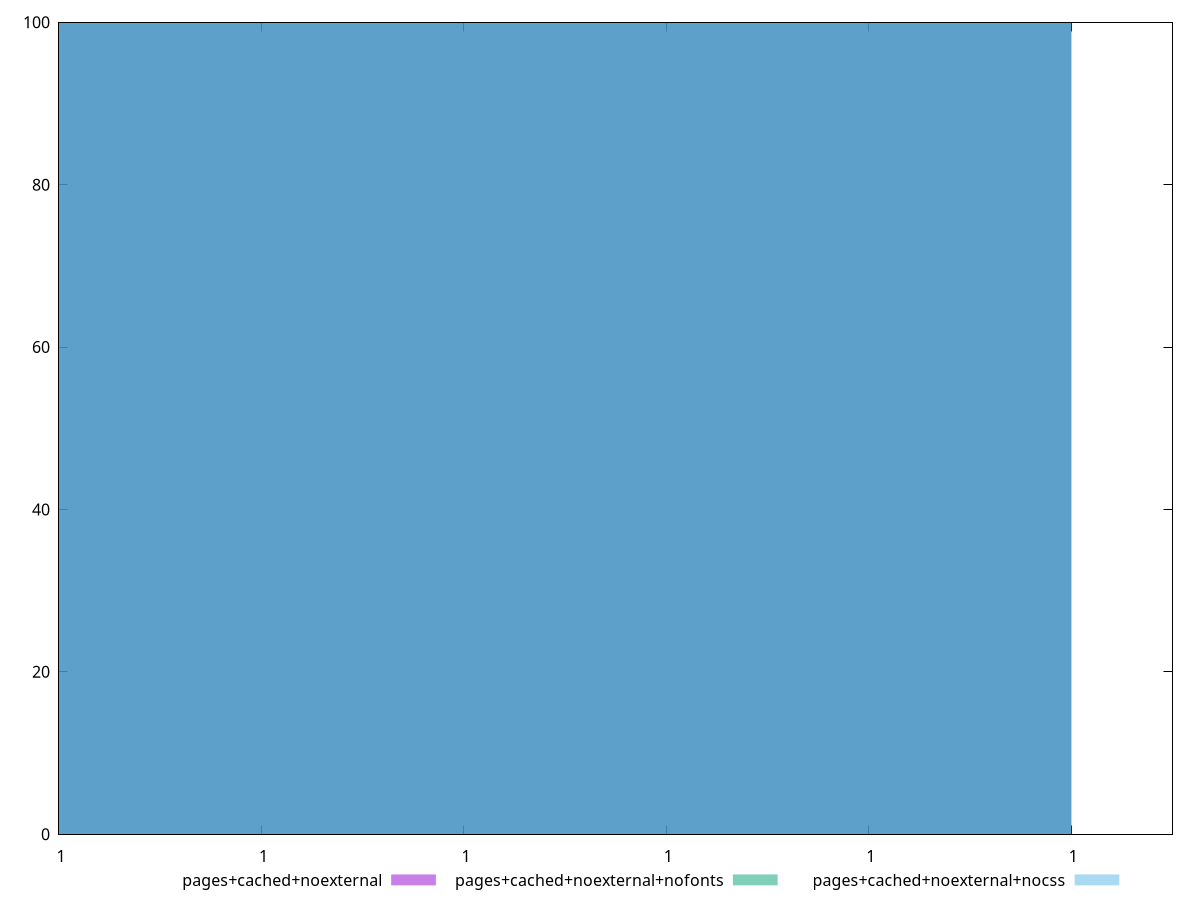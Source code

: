 $_pagesCachedNoexternal <<EOF
0.9999997135746175 100
EOF
$_pagesCachedNoexternalNofonts <<EOF
0.9999997135746175 100
EOF
$_pagesCachedNoexternalNocss <<EOF
0.9999997135746175 100
EOF
set key outside below
set terminal pngcairo
set output "report_00004_2020-11-02T20-21-41.718Z/dom-size/dom-size_pages+cached+noexternal_pages+cached+noexternal+nofonts_pages+cached+noexternal+nocss+hist.png"
set boxwidth 1.037534944975059e-15
set style fill transparent solid 0.5 noborder
set yrange [0:100]
plot $_pagesCachedNoexternal title "pages+cached+noexternal" with boxes ,$_pagesCachedNoexternalNofonts title "pages+cached+noexternal+nofonts" with boxes ,$_pagesCachedNoexternalNocss title "pages+cached+noexternal+nocss" with boxes ,